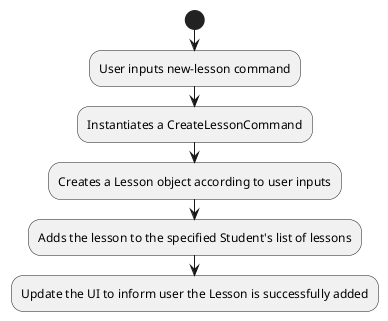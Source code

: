 @startuml
'https://plantuml.com/activity-diagram-beta

start

:User inputs new-lesson command;
:Instantiates a CreateLessonCommand;
:Creates a Lesson object according to user inputs;
:Adds the lesson to the specified Student's list of lessons;
:Update the UI to inform user the Lesson is successfully added;

@enduml
